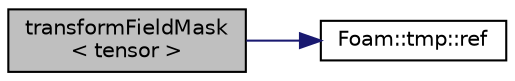 digraph "transformFieldMask&lt; tensor &gt;"
{
  bgcolor="transparent";
  edge [fontname="Helvetica",fontsize="10",labelfontname="Helvetica",labelfontsize="10"];
  node [fontname="Helvetica",fontsize="10",shape=record];
  rankdir="LR";
  Node81673 [label="transformFieldMask\l\< tensor \>",height=0.2,width=0.4,color="black", fillcolor="grey75", style="filled", fontcolor="black"];
  Node81673 -> Node81674 [color="midnightblue",fontsize="10",style="solid",fontname="Helvetica"];
  Node81674 [label="Foam::tmp::ref",height=0.2,width=0.4,color="black",URL="$a27077.html#aeaf81e641282874cef07f5b808efc83b",tooltip="Return non-const reference or generate a fatal error. "];
}

